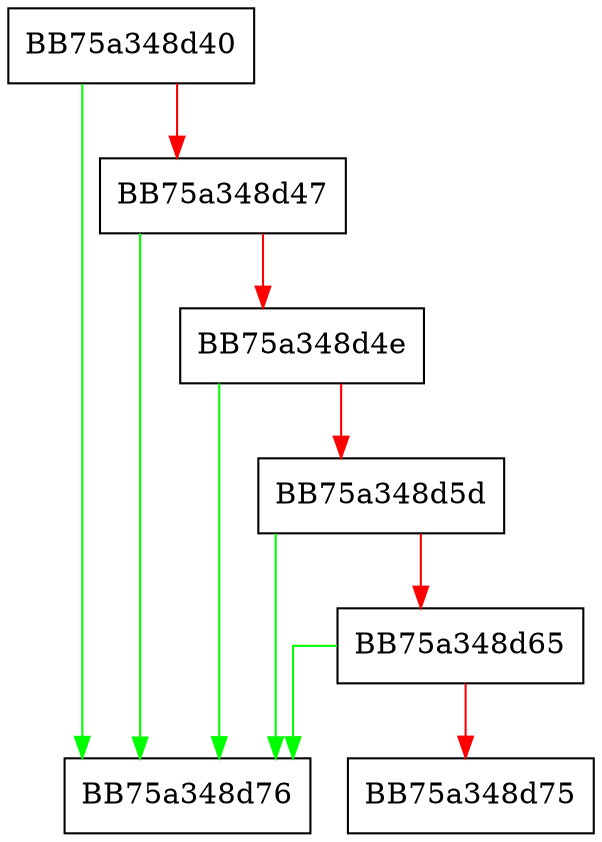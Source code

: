 digraph IsValidProtection {
  node [shape="box"];
  graph [splines=ortho];
  BB75a348d40 -> BB75a348d76 [color="green"];
  BB75a348d40 -> BB75a348d47 [color="red"];
  BB75a348d47 -> BB75a348d76 [color="green"];
  BB75a348d47 -> BB75a348d4e [color="red"];
  BB75a348d4e -> BB75a348d76 [color="green"];
  BB75a348d4e -> BB75a348d5d [color="red"];
  BB75a348d5d -> BB75a348d76 [color="green"];
  BB75a348d5d -> BB75a348d65 [color="red"];
  BB75a348d65 -> BB75a348d76 [color="green"];
  BB75a348d65 -> BB75a348d75 [color="red"];
}